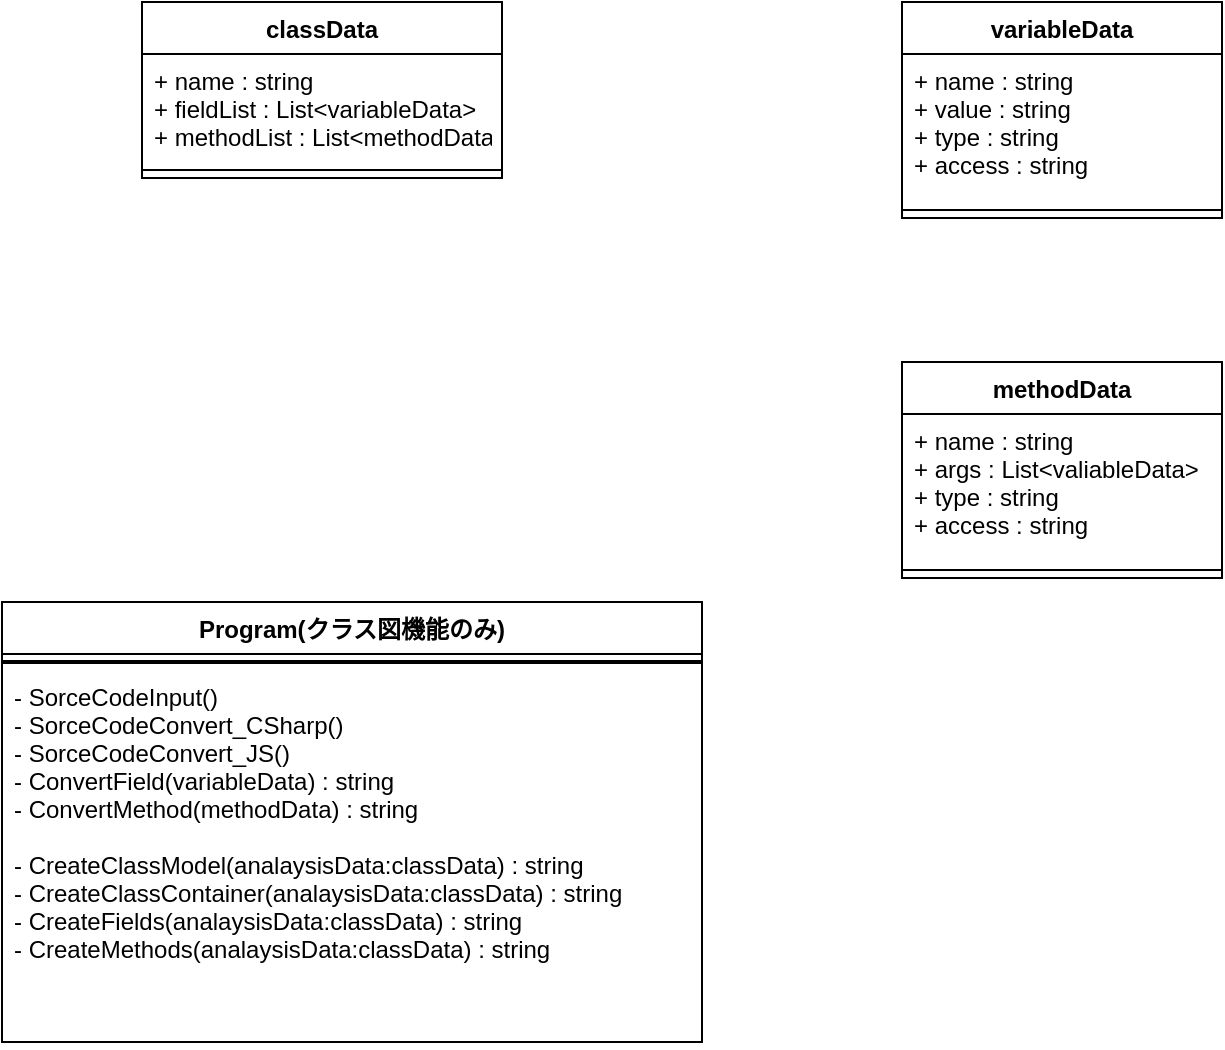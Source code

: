 <mxfile version="17.5.0" type="github">
  <diagram id="E186S8RJVWjqXE9jLzbj" name="Page-1">
    <mxGraphModel dx="885" dy="471" grid="1" gridSize="10" guides="1" tooltips="1" connect="1" arrows="1" fold="1" page="1" pageScale="1" pageWidth="827" pageHeight="1169" math="0" shadow="0">
      <root>
        <mxCell id="0" />
        <mxCell id="1" parent="0" />
        <mxCell id="2pAYh66l3FC53wXgguz1-1" value="classData" style="swimlane;fontStyle=1;align=center;verticalAlign=top;childLayout=stackLayout;horizontal=1;startSize=26;horizontalStack=0;resizeParent=1;resizeParentMax=0;resizeLast=0;collapsible=1;marginBottom=0;" vertex="1" parent="1">
          <mxGeometry x="120" y="250" width="180" height="88" as="geometry" />
        </mxCell>
        <mxCell id="2pAYh66l3FC53wXgguz1-2" value="+ name : string&#xa;+ fieldList : List&lt;variableData&gt;&#xa;+ methodList : List&lt;methodData&gt;" style="text;strokeColor=none;fillColor=none;align=left;verticalAlign=top;spacingLeft=4;spacingRight=4;overflow=hidden;rotatable=0;points=[[0,0.5],[1,0.5]];portConstraint=eastwest;" vertex="1" parent="2pAYh66l3FC53wXgguz1-1">
          <mxGeometry y="26" width="180" height="54" as="geometry" />
        </mxCell>
        <mxCell id="2pAYh66l3FC53wXgguz1-3" value="" style="line;strokeWidth=1;fillColor=none;align=left;verticalAlign=middle;spacingTop=-1;spacingLeft=3;spacingRight=3;rotatable=0;labelPosition=right;points=[];portConstraint=eastwest;" vertex="1" parent="2pAYh66l3FC53wXgguz1-1">
          <mxGeometry y="80" width="180" height="8" as="geometry" />
        </mxCell>
        <mxCell id="2pAYh66l3FC53wXgguz1-5" value="variableData" style="swimlane;fontStyle=1;align=center;verticalAlign=top;childLayout=stackLayout;horizontal=1;startSize=26;horizontalStack=0;resizeParent=1;resizeParentMax=0;resizeLast=0;collapsible=1;marginBottom=0;" vertex="1" parent="1">
          <mxGeometry x="500" y="250" width="160" height="108" as="geometry" />
        </mxCell>
        <mxCell id="2pAYh66l3FC53wXgguz1-6" value="+ name : string&#xa;+ value : string &#xa;+ type : string&#xa;+ access : string " style="text;strokeColor=none;fillColor=none;align=left;verticalAlign=top;spacingLeft=4;spacingRight=4;overflow=hidden;rotatable=0;points=[[0,0.5],[1,0.5]];portConstraint=eastwest;" vertex="1" parent="2pAYh66l3FC53wXgguz1-5">
          <mxGeometry y="26" width="160" height="74" as="geometry" />
        </mxCell>
        <mxCell id="2pAYh66l3FC53wXgguz1-7" value="" style="line;strokeWidth=1;fillColor=none;align=left;verticalAlign=middle;spacingTop=-1;spacingLeft=3;spacingRight=3;rotatable=0;labelPosition=right;points=[];portConstraint=eastwest;" vertex="1" parent="2pAYh66l3FC53wXgguz1-5">
          <mxGeometry y="100" width="160" height="8" as="geometry" />
        </mxCell>
        <mxCell id="2pAYh66l3FC53wXgguz1-9" value="methodData" style="swimlane;fontStyle=1;align=center;verticalAlign=top;childLayout=stackLayout;horizontal=1;startSize=26;horizontalStack=0;resizeParent=1;resizeParentMax=0;resizeLast=0;collapsible=1;marginBottom=0;" vertex="1" parent="1">
          <mxGeometry x="500" y="430" width="160" height="108" as="geometry" />
        </mxCell>
        <mxCell id="2pAYh66l3FC53wXgguz1-10" value="+ name : string&#xa;+ args : List&lt;valiableData&gt; &#xa;+ type : string&#xa;+ access : string " style="text;strokeColor=none;fillColor=none;align=left;verticalAlign=top;spacingLeft=4;spacingRight=4;overflow=hidden;rotatable=0;points=[[0,0.5],[1,0.5]];portConstraint=eastwest;" vertex="1" parent="2pAYh66l3FC53wXgguz1-9">
          <mxGeometry y="26" width="160" height="74" as="geometry" />
        </mxCell>
        <mxCell id="2pAYh66l3FC53wXgguz1-11" value="" style="line;strokeWidth=1;fillColor=none;align=left;verticalAlign=middle;spacingTop=-1;spacingLeft=3;spacingRight=3;rotatable=0;labelPosition=right;points=[];portConstraint=eastwest;" vertex="1" parent="2pAYh66l3FC53wXgguz1-9">
          <mxGeometry y="100" width="160" height="8" as="geometry" />
        </mxCell>
        <mxCell id="2pAYh66l3FC53wXgguz1-13" value="Program(クラス図機能のみ)" style="swimlane;fontStyle=1;align=center;verticalAlign=top;childLayout=stackLayout;horizontal=1;startSize=26;horizontalStack=0;resizeParent=1;resizeParentMax=0;resizeLast=0;collapsible=1;marginBottom=0;" vertex="1" parent="1">
          <mxGeometry x="50" y="550" width="350" height="220" as="geometry" />
        </mxCell>
        <mxCell id="2pAYh66l3FC53wXgguz1-15" value="" style="line;strokeWidth=2;fillColor=none;align=left;verticalAlign=middle;spacingTop=-1;spacingLeft=3;spacingRight=3;rotatable=0;labelPosition=right;points=[];portConstraint=eastwest;" vertex="1" parent="2pAYh66l3FC53wXgguz1-13">
          <mxGeometry y="26" width="350" height="8" as="geometry" />
        </mxCell>
        <mxCell id="2pAYh66l3FC53wXgguz1-16" value="- SorceCodeInput()&#xa;- SorceCodeConvert_CSharp()&#xa;- SorceCodeConvert_JS()&#xa;- ConvertField(variableData) : string &#xa;- ConvertMethod(methodData) : string&#xa;&#xa;- CreateClassModel(analaysisData:classData) : string&#xa;- CreateClassContainer(analaysisData:classData) : string&#xa;- CreateFields(analaysisData:classData) : string&#xa;- CreateMethods(analaysisData:classData) : string" style="text;strokeColor=none;fillColor=none;align=left;verticalAlign=top;spacingLeft=4;spacingRight=4;overflow=hidden;rotatable=0;points=[[0,0.5],[1,0.5]];portConstraint=eastwest;" vertex="1" parent="2pAYh66l3FC53wXgguz1-13">
          <mxGeometry y="34" width="350" height="186" as="geometry" />
        </mxCell>
      </root>
    </mxGraphModel>
  </diagram>
</mxfile>
